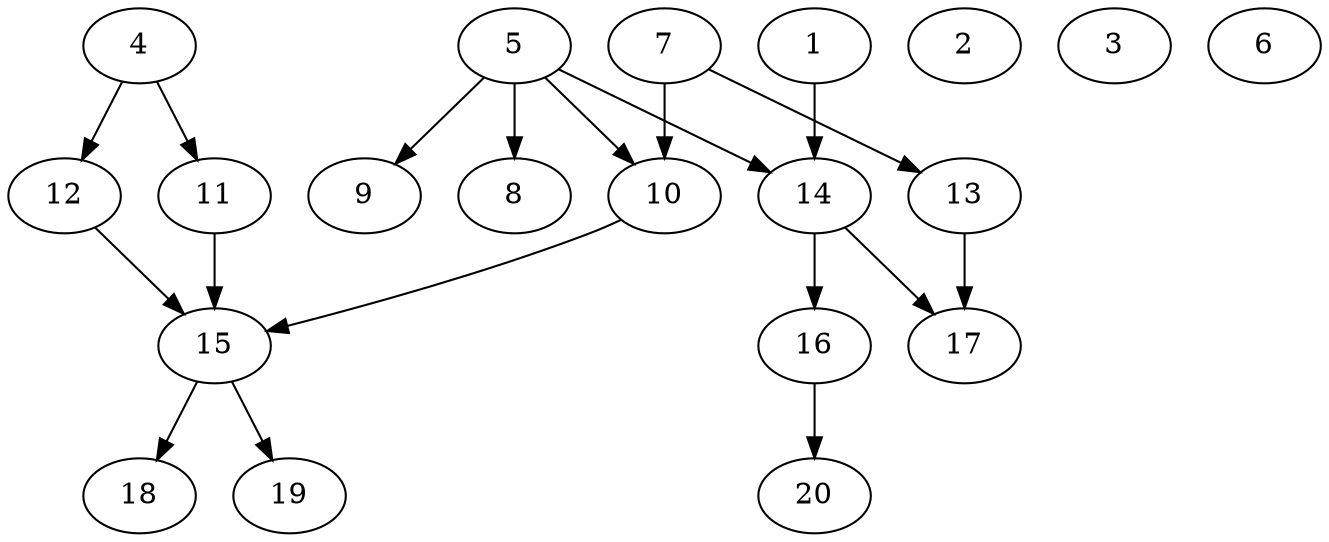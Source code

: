 // DAG automatically generated by daggen at Sat Jul 27 15:38:13 2019
// ./daggen --dot -n 20 --ccr 0.5 --fat 0.6 --regular 0.5 --density 0.4 --mindata 5242880 --maxdata 52428800 
digraph G {
  1 [size="37789696", alpha="0.04", expect_size="18894848"] 
  1 -> 14 [size ="18894848"]
  2 [size="35555328", alpha="0.11", expect_size="17777664"] 
  3 [size="18165760", alpha="0.18", expect_size="9082880"] 
  4 [size="49324032", alpha="0.11", expect_size="24662016"] 
  4 -> 11 [size ="24662016"]
  4 -> 12 [size ="24662016"]
  5 [size="38791168", alpha="0.02", expect_size="19395584"] 
  5 -> 8 [size ="19395584"]
  5 -> 9 [size ="19395584"]
  5 -> 10 [size ="19395584"]
  5 -> 14 [size ="19395584"]
  6 [size="46342144", alpha="0.04", expect_size="23171072"] 
  7 [size="102727680", alpha="0.03", expect_size="51363840"] 
  7 -> 10 [size ="51363840"]
  7 -> 13 [size ="51363840"]
  8 [size="50780160", alpha="0.03", expect_size="25390080"] 
  9 [size="24410112", alpha="0.18", expect_size="12205056"] 
  10 [size="90202112", alpha="0.20", expect_size="45101056"] 
  10 -> 15 [size ="45101056"]
  11 [size="78278656", alpha="0.05", expect_size="39139328"] 
  11 -> 15 [size ="39139328"]
  12 [size="98445312", alpha="0.09", expect_size="49222656"] 
  12 -> 15 [size ="49222656"]
  13 [size="54403072", alpha="0.09", expect_size="27201536"] 
  13 -> 17 [size ="27201536"]
  14 [size="45576192", alpha="0.09", expect_size="22788096"] 
  14 -> 16 [size ="22788096"]
  14 -> 17 [size ="22788096"]
  15 [size="96964608", alpha="0.03", expect_size="48482304"] 
  15 -> 18 [size ="48482304"]
  15 -> 19 [size ="48482304"]
  16 [size="11272192", alpha="0.09", expect_size="5636096"] 
  16 -> 20 [size ="5636096"]
  17 [size="27930624", alpha="0.17", expect_size="13965312"] 
  18 [size="40386560", alpha="0.16", expect_size="20193280"] 
  19 [size="55001088", alpha="0.08", expect_size="27500544"] 
  20 [size="45060096", alpha="0.15", expect_size="22530048"] 
}
